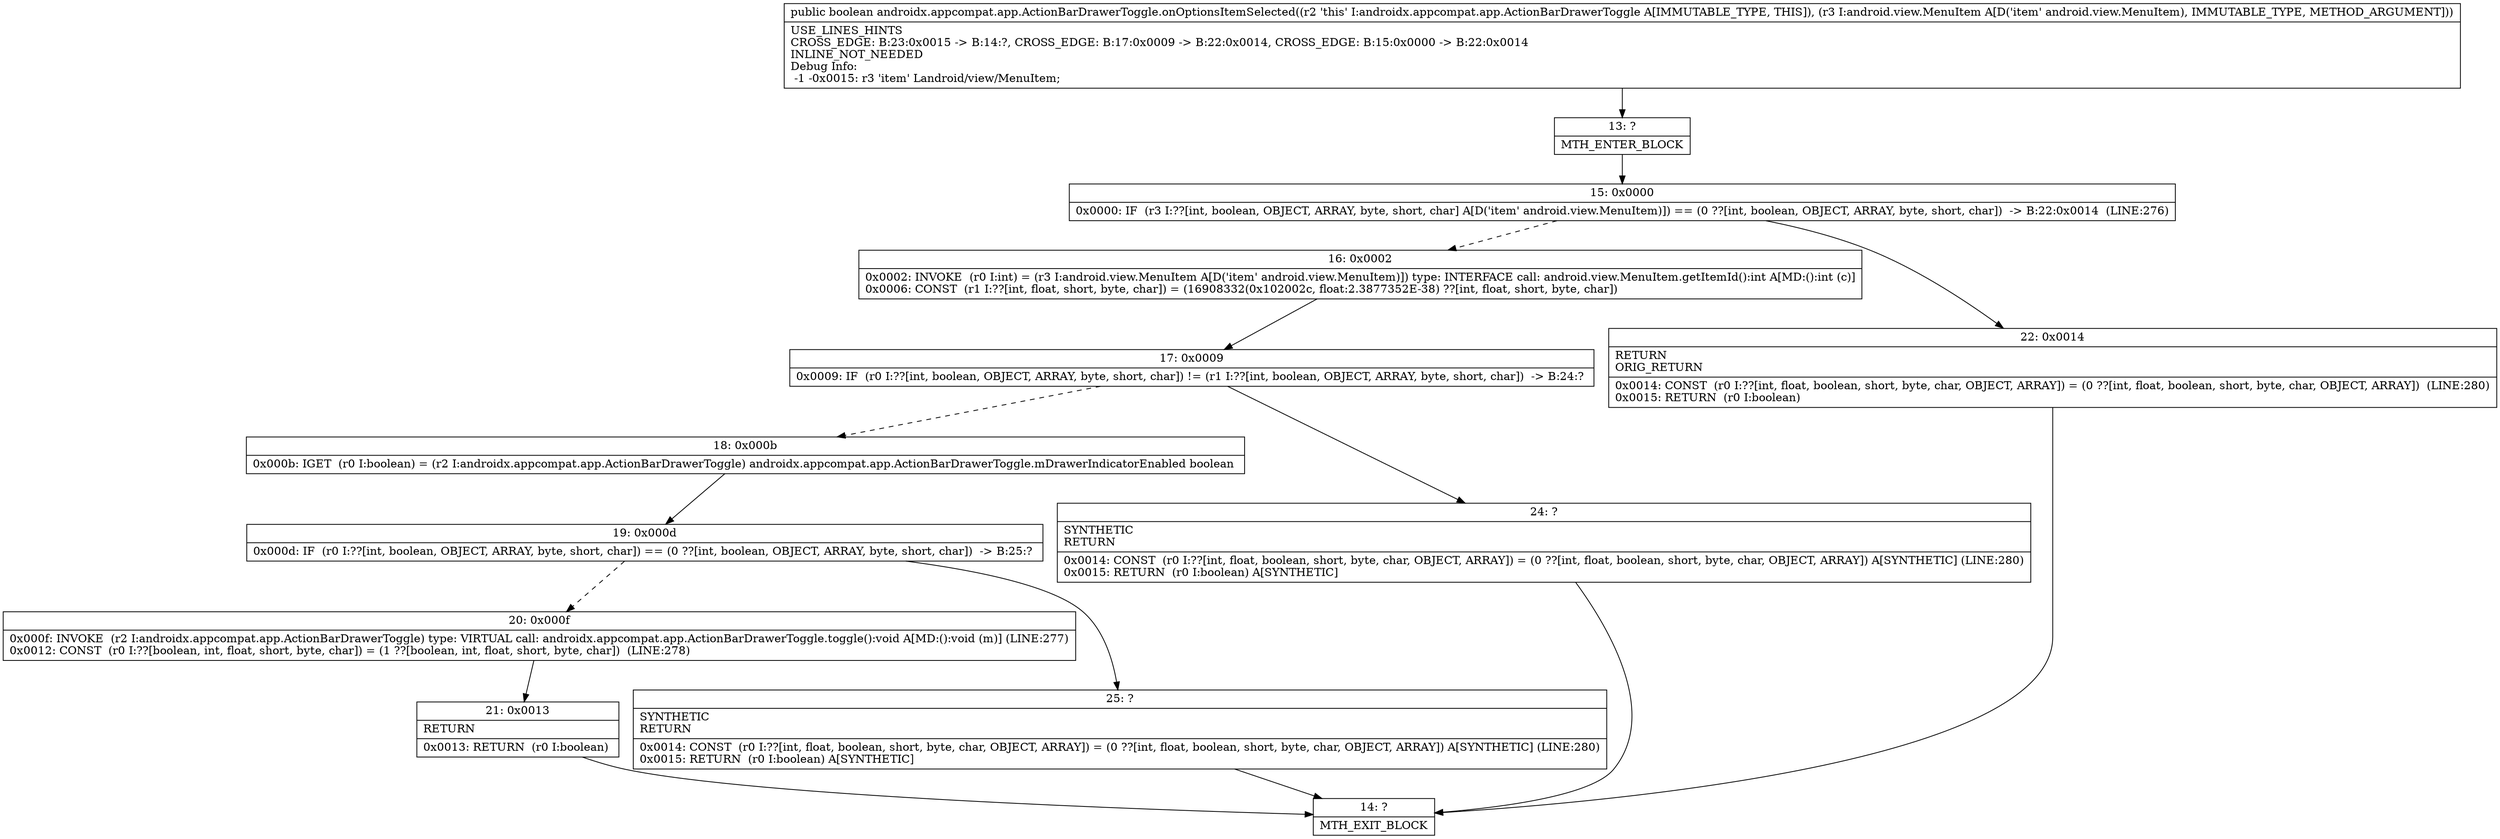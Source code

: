 digraph "CFG forandroidx.appcompat.app.ActionBarDrawerToggle.onOptionsItemSelected(Landroid\/view\/MenuItem;)Z" {
Node_13 [shape=record,label="{13\:\ ?|MTH_ENTER_BLOCK\l}"];
Node_15 [shape=record,label="{15\:\ 0x0000|0x0000: IF  (r3 I:??[int, boolean, OBJECT, ARRAY, byte, short, char] A[D('item' android.view.MenuItem)]) == (0 ??[int, boolean, OBJECT, ARRAY, byte, short, char])  \-\> B:22:0x0014  (LINE:276)\l}"];
Node_16 [shape=record,label="{16\:\ 0x0002|0x0002: INVOKE  (r0 I:int) = (r3 I:android.view.MenuItem A[D('item' android.view.MenuItem)]) type: INTERFACE call: android.view.MenuItem.getItemId():int A[MD:():int (c)]\l0x0006: CONST  (r1 I:??[int, float, short, byte, char]) = (16908332(0x102002c, float:2.3877352E\-38) ??[int, float, short, byte, char]) \l}"];
Node_17 [shape=record,label="{17\:\ 0x0009|0x0009: IF  (r0 I:??[int, boolean, OBJECT, ARRAY, byte, short, char]) != (r1 I:??[int, boolean, OBJECT, ARRAY, byte, short, char])  \-\> B:24:? \l}"];
Node_18 [shape=record,label="{18\:\ 0x000b|0x000b: IGET  (r0 I:boolean) = (r2 I:androidx.appcompat.app.ActionBarDrawerToggle) androidx.appcompat.app.ActionBarDrawerToggle.mDrawerIndicatorEnabled boolean \l}"];
Node_19 [shape=record,label="{19\:\ 0x000d|0x000d: IF  (r0 I:??[int, boolean, OBJECT, ARRAY, byte, short, char]) == (0 ??[int, boolean, OBJECT, ARRAY, byte, short, char])  \-\> B:25:? \l}"];
Node_20 [shape=record,label="{20\:\ 0x000f|0x000f: INVOKE  (r2 I:androidx.appcompat.app.ActionBarDrawerToggle) type: VIRTUAL call: androidx.appcompat.app.ActionBarDrawerToggle.toggle():void A[MD:():void (m)] (LINE:277)\l0x0012: CONST  (r0 I:??[boolean, int, float, short, byte, char]) = (1 ??[boolean, int, float, short, byte, char])  (LINE:278)\l}"];
Node_21 [shape=record,label="{21\:\ 0x0013|RETURN\l|0x0013: RETURN  (r0 I:boolean) \l}"];
Node_14 [shape=record,label="{14\:\ ?|MTH_EXIT_BLOCK\l}"];
Node_25 [shape=record,label="{25\:\ ?|SYNTHETIC\lRETURN\l|0x0014: CONST  (r0 I:??[int, float, boolean, short, byte, char, OBJECT, ARRAY]) = (0 ??[int, float, boolean, short, byte, char, OBJECT, ARRAY]) A[SYNTHETIC] (LINE:280)\l0x0015: RETURN  (r0 I:boolean) A[SYNTHETIC]\l}"];
Node_24 [shape=record,label="{24\:\ ?|SYNTHETIC\lRETURN\l|0x0014: CONST  (r0 I:??[int, float, boolean, short, byte, char, OBJECT, ARRAY]) = (0 ??[int, float, boolean, short, byte, char, OBJECT, ARRAY]) A[SYNTHETIC] (LINE:280)\l0x0015: RETURN  (r0 I:boolean) A[SYNTHETIC]\l}"];
Node_22 [shape=record,label="{22\:\ 0x0014|RETURN\lORIG_RETURN\l|0x0014: CONST  (r0 I:??[int, float, boolean, short, byte, char, OBJECT, ARRAY]) = (0 ??[int, float, boolean, short, byte, char, OBJECT, ARRAY])  (LINE:280)\l0x0015: RETURN  (r0 I:boolean) \l}"];
MethodNode[shape=record,label="{public boolean androidx.appcompat.app.ActionBarDrawerToggle.onOptionsItemSelected((r2 'this' I:androidx.appcompat.app.ActionBarDrawerToggle A[IMMUTABLE_TYPE, THIS]), (r3 I:android.view.MenuItem A[D('item' android.view.MenuItem), IMMUTABLE_TYPE, METHOD_ARGUMENT]))  | USE_LINES_HINTS\lCROSS_EDGE: B:23:0x0015 \-\> B:14:?, CROSS_EDGE: B:17:0x0009 \-\> B:22:0x0014, CROSS_EDGE: B:15:0x0000 \-\> B:22:0x0014\lINLINE_NOT_NEEDED\lDebug Info:\l  \-1 \-0x0015: r3 'item' Landroid\/view\/MenuItem;\l}"];
MethodNode -> Node_13;Node_13 -> Node_15;
Node_15 -> Node_16[style=dashed];
Node_15 -> Node_22;
Node_16 -> Node_17;
Node_17 -> Node_18[style=dashed];
Node_17 -> Node_24;
Node_18 -> Node_19;
Node_19 -> Node_20[style=dashed];
Node_19 -> Node_25;
Node_20 -> Node_21;
Node_21 -> Node_14;
Node_25 -> Node_14;
Node_24 -> Node_14;
Node_22 -> Node_14;
}

